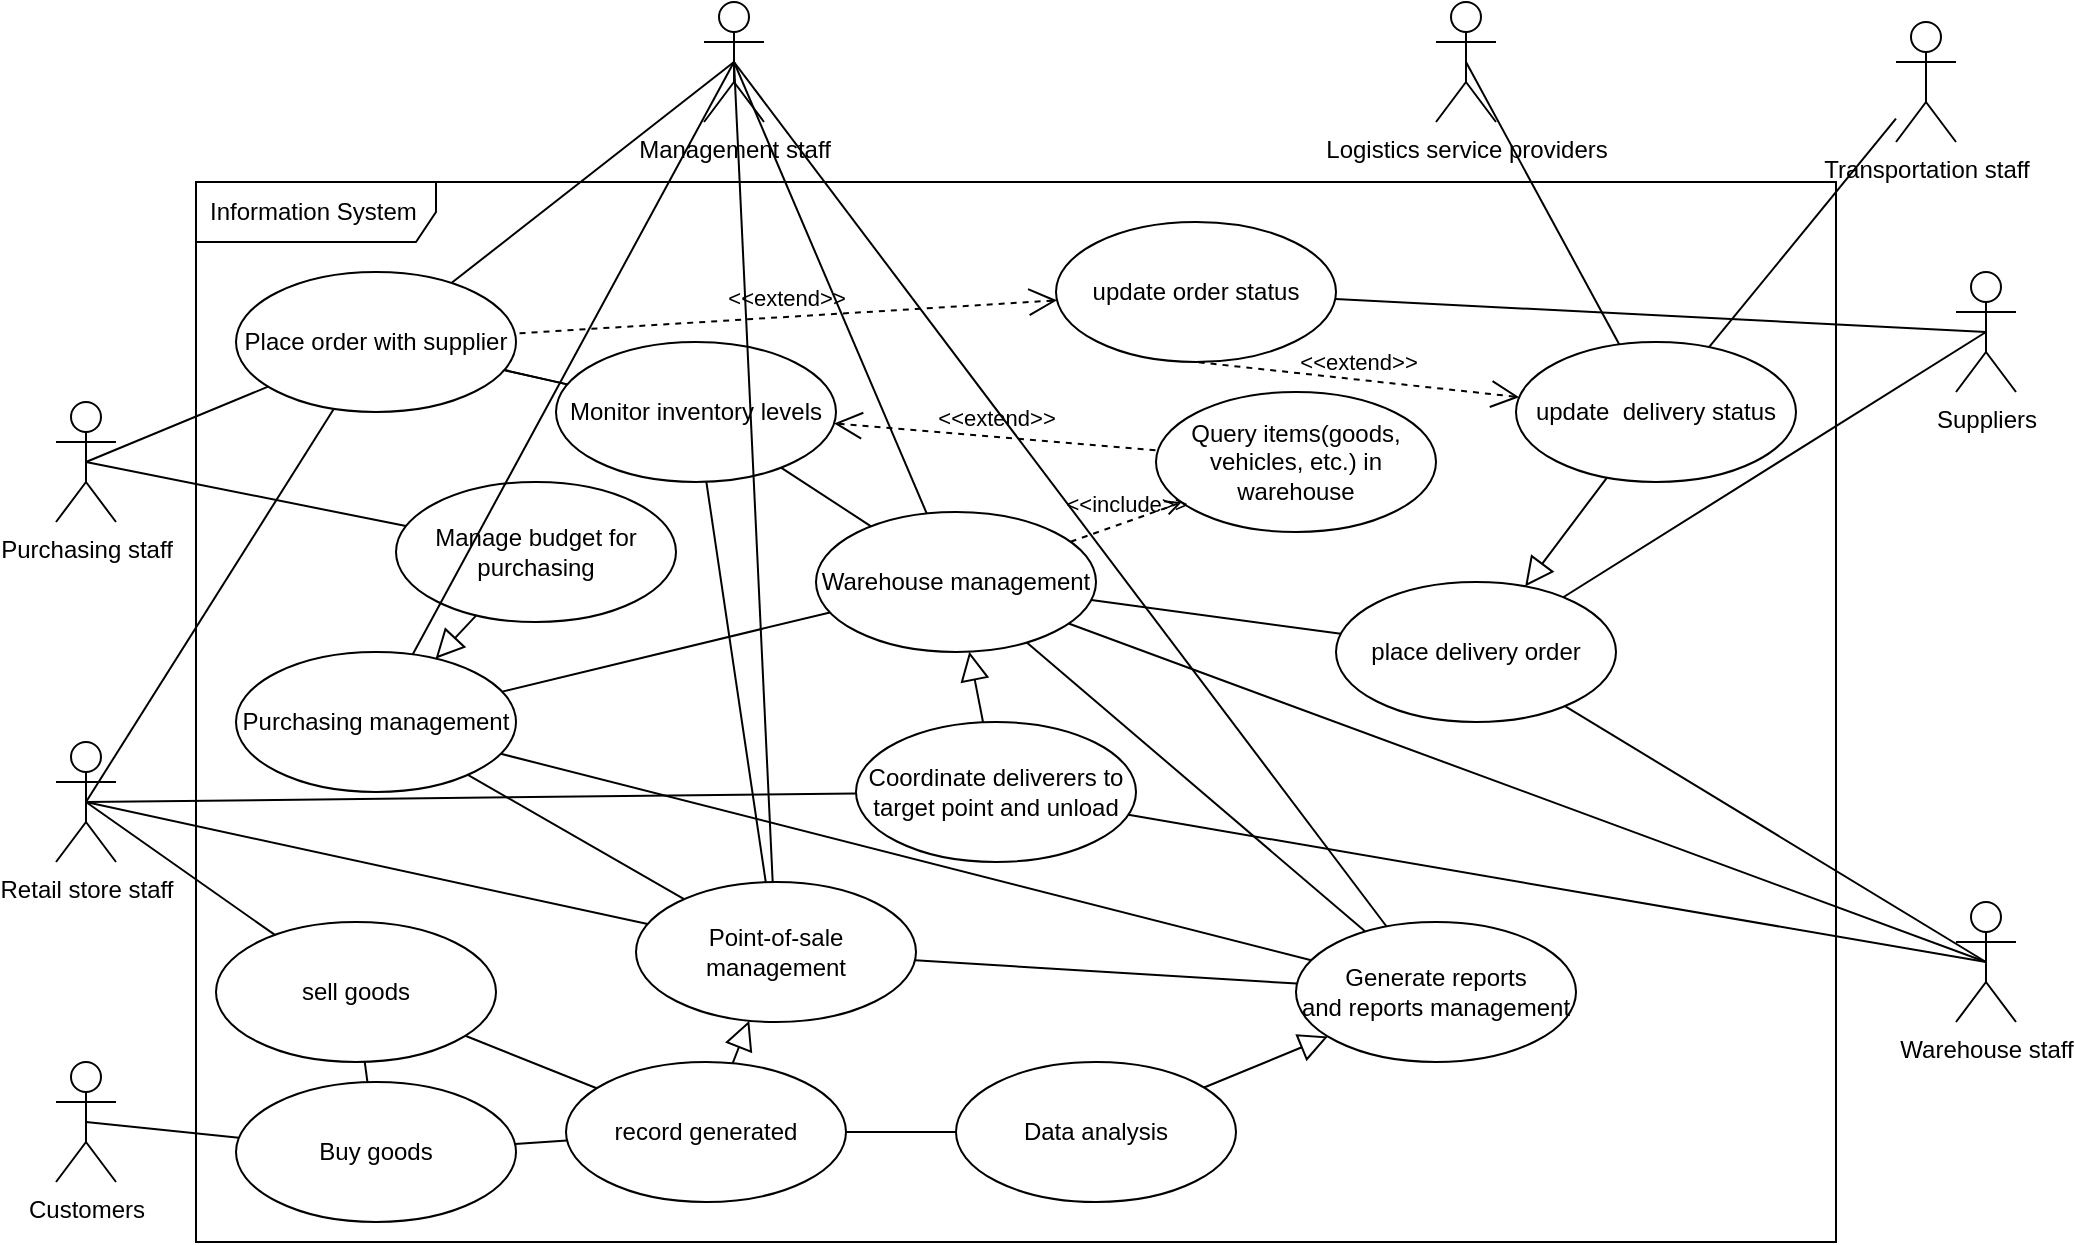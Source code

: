 <mxfile version="20.7.4" type="github">
  <diagram id="q8lrJHN0_lX7zr9bVeYU" name="第 1 页">
    <mxGraphModel dx="1630" dy="1062" grid="1" gridSize="10" guides="1" tooltips="1" connect="1" arrows="1" fold="1" page="1" pageScale="1" pageWidth="827" pageHeight="1169" math="0" shadow="0">
      <root>
        <mxCell id="0" />
        <mxCell id="1" parent="0" />
        <mxCell id="gO7EKcBsZObuPSxTVKp1-7" value="Information System" style="shape=umlFrame;whiteSpace=wrap;html=1;width=120;height=30;boundedLbl=1;verticalAlign=middle;align=left;spacingLeft=5;" parent="1" vertex="1">
          <mxGeometry x="100" y="110" width="820" height="530" as="geometry" />
        </mxCell>
        <mxCell id="gO7EKcBsZObuPSxTVKp1-1" value="Purchasing staff" style="shape=umlActor;verticalLabelPosition=bottom;verticalAlign=top;html=1;" parent="1" vertex="1">
          <mxGeometry x="30" y="220" width="30" height="60" as="geometry" />
        </mxCell>
        <mxCell id="gO7EKcBsZObuPSxTVKp1-2" value="Place order with supplier" style="ellipse;whiteSpace=wrap;html=1;" parent="1" vertex="1">
          <mxGeometry x="120" y="155" width="140" height="70" as="geometry" />
        </mxCell>
        <mxCell id="gO7EKcBsZObuPSxTVKp1-8" value="Transportation staff" style="shape=umlActor;verticalLabelPosition=bottom;verticalAlign=top;html=1;outlineConnect=0;" parent="1" vertex="1">
          <mxGeometry x="950" y="30" width="30" height="60" as="geometry" />
        </mxCell>
        <mxCell id="gO7EKcBsZObuPSxTVKp1-9" value="Warehouse staff" style="shape=umlActor;verticalLabelPosition=bottom;verticalAlign=top;html=1;outlineConnect=0;" parent="1" vertex="1">
          <mxGeometry x="980" y="470" width="30" height="60" as="geometry" />
        </mxCell>
        <mxCell id="gO7EKcBsZObuPSxTVKp1-10" value="Customers" style="shape=umlActor;verticalLabelPosition=bottom;verticalAlign=top;html=1;outlineConnect=0;" parent="1" vertex="1">
          <mxGeometry x="30" y="550" width="30" height="60" as="geometry" />
        </mxCell>
        <mxCell id="gO7EKcBsZObuPSxTVKp1-11" value="Retail store staff" style="shape=umlActor;verticalLabelPosition=bottom;verticalAlign=top;html=1;outlineConnect=0;" parent="1" vertex="1">
          <mxGeometry x="30" y="390" width="30" height="60" as="geometry" />
        </mxCell>
        <mxCell id="gO7EKcBsZObuPSxTVKp1-12" value="Suppliers" style="shape=umlActor;verticalLabelPosition=bottom;verticalAlign=top;html=1;outlineConnect=0;" parent="1" vertex="1">
          <mxGeometry x="980" y="155" width="30" height="60" as="geometry" />
        </mxCell>
        <mxCell id="gO7EKcBsZObuPSxTVKp1-23" value="" style="edgeStyle=none;html=1;endArrow=none;verticalAlign=bottom;rounded=0;exitX=0.5;exitY=0.5;exitDx=0;exitDy=0;exitPerimeter=0;" parent="1" source="gO7EKcBsZObuPSxTVKp1-1" target="gO7EKcBsZObuPSxTVKp1-2" edge="1">
          <mxGeometry width="160" relative="1" as="geometry">
            <mxPoint x="50" y="249.5" as="sourcePoint" />
            <mxPoint x="210" y="249.5" as="targetPoint" />
          </mxGeometry>
        </mxCell>
        <mxCell id="gO7EKcBsZObuPSxTVKp1-24" value="update order status" style="ellipse;whiteSpace=wrap;html=1;fillColor=rgb(255, 255, 255);" parent="1" vertex="1">
          <mxGeometry x="530" y="130" width="140" height="70" as="geometry" />
        </mxCell>
        <mxCell id="gO7EKcBsZObuPSxTVKp1-27" value="update&amp;nbsp; delivery status" style="ellipse;whiteSpace=wrap;html=1;fillColor=rgb(255, 255, 255);" parent="1" vertex="1">
          <mxGeometry x="760" y="190" width="140" height="70" as="geometry" />
        </mxCell>
        <mxCell id="gO7EKcBsZObuPSxTVKp1-29" value="&amp;lt;&amp;lt;extend&amp;gt;&amp;gt;" style="edgeStyle=none;html=1;startArrow=open;endArrow=none;startSize=12;verticalAlign=bottom;dashed=1;labelBackgroundColor=none;rounded=0;entryX=0.5;entryY=1;entryDx=0;entryDy=0;" parent="1" source="gO7EKcBsZObuPSxTVKp1-27" target="gO7EKcBsZObuPSxTVKp1-24" edge="1">
          <mxGeometry width="160" relative="1" as="geometry">
            <mxPoint x="673.33" y="290.456" as="sourcePoint" />
            <mxPoint x="540" y="260" as="targetPoint" />
          </mxGeometry>
        </mxCell>
        <mxCell id="gO7EKcBsZObuPSxTVKp1-30" value="Logistics service providers" style="shape=umlActor;verticalLabelPosition=bottom;verticalAlign=top;html=1;outlineConnect=0;" parent="1" vertex="1">
          <mxGeometry x="720" y="20" width="30" height="60" as="geometry" />
        </mxCell>
        <mxCell id="gO7EKcBsZObuPSxTVKp1-31" value="" style="edgeStyle=none;html=1;endArrow=none;verticalAlign=bottom;rounded=0;entryX=0.5;entryY=0.5;entryDx=0;entryDy=0;entryPerimeter=0;" parent="1" source="gO7EKcBsZObuPSxTVKp1-24" target="gO7EKcBsZObuPSxTVKp1-12" edge="1">
          <mxGeometry width="160" relative="1" as="geometry">
            <mxPoint x="20" y="160" as="sourcePoint" />
            <mxPoint x="180" y="160" as="targetPoint" />
          </mxGeometry>
        </mxCell>
        <mxCell id="gO7EKcBsZObuPSxTVKp1-32" value="Management staff" style="shape=umlActor;verticalLabelPosition=bottom;verticalAlign=top;html=1;outlineConnect=0;" parent="1" vertex="1">
          <mxGeometry x="354" y="20" width="30" height="60" as="geometry" />
        </mxCell>
        <mxCell id="gO7EKcBsZObuPSxTVKp1-35" value="" style="edgeStyle=none;html=1;endArrow=none;verticalAlign=bottom;rounded=0;exitX=0.5;exitY=0.5;exitDx=0;exitDy=0;exitPerimeter=0;" parent="1" source="gO7EKcBsZObuPSxTVKp1-32" target="gO7EKcBsZObuPSxTVKp1-2" edge="1">
          <mxGeometry width="160" relative="1" as="geometry">
            <mxPoint x="20" y="160" as="sourcePoint" />
            <mxPoint x="180" y="160" as="targetPoint" />
          </mxGeometry>
        </mxCell>
        <mxCell id="gO7EKcBsZObuPSxTVKp1-38" value="" style="edgeStyle=none;html=1;endArrow=none;verticalAlign=bottom;rounded=0;" parent="1" source="gO7EKcBsZObuPSxTVKp1-27" target="gO7EKcBsZObuPSxTVKp1-8" edge="1">
          <mxGeometry width="160" relative="1" as="geometry">
            <mxPoint x="20" y="160" as="sourcePoint" />
            <mxPoint x="180" y="160" as="targetPoint" />
          </mxGeometry>
        </mxCell>
        <mxCell id="gO7EKcBsZObuPSxTVKp1-39" value="" style="edgeStyle=none;html=1;endArrow=none;verticalAlign=bottom;rounded=0;exitX=0.5;exitY=0.5;exitDx=0;exitDy=0;exitPerimeter=0;" parent="1" source="gO7EKcBsZObuPSxTVKp1-30" target="gO7EKcBsZObuPSxTVKp1-27" edge="1">
          <mxGeometry width="160" relative="1" as="geometry">
            <mxPoint x="30" y="170" as="sourcePoint" />
            <mxPoint x="190" y="170" as="targetPoint" />
          </mxGeometry>
        </mxCell>
        <mxCell id="gO7EKcBsZObuPSxTVKp1-41" value="place delivery order" style="ellipse;whiteSpace=wrap;html=1;fillColor=rgb(255, 255, 255);" parent="1" vertex="1">
          <mxGeometry x="670" y="310" width="140" height="70" as="geometry" />
        </mxCell>
        <mxCell id="gO7EKcBsZObuPSxTVKp1-43" value="" style="edgeStyle=none;html=1;endArrow=none;verticalAlign=bottom;rounded=0;entryX=0.5;entryY=0.5;entryDx=0;entryDy=0;entryPerimeter=0;" parent="1" source="gO7EKcBsZObuPSxTVKp1-41" target="gO7EKcBsZObuPSxTVKp1-12" edge="1">
          <mxGeometry width="160" relative="1" as="geometry">
            <mxPoint x="629.605" y="263.712" as="sourcePoint" />
            <mxPoint x="920" y="270" as="targetPoint" />
          </mxGeometry>
        </mxCell>
        <mxCell id="gO7EKcBsZObuPSxTVKp1-44" value="Warehouse management" style="ellipse;whiteSpace=wrap;html=1;" parent="1" vertex="1">
          <mxGeometry x="410" y="275" width="140" height="70" as="geometry" />
        </mxCell>
        <mxCell id="gO7EKcBsZObuPSxTVKp1-45" value="" style="edgeStyle=none;html=1;endArrow=none;verticalAlign=bottom;rounded=0;startArrow=none;" parent="1" source="gO7EKcBsZObuPSxTVKp1-65" target="gO7EKcBsZObuPSxTVKp1-2" edge="1">
          <mxGeometry width="160" relative="1" as="geometry">
            <mxPoint x="20" y="160" as="sourcePoint" />
            <mxPoint x="180" y="160" as="targetPoint" />
          </mxGeometry>
        </mxCell>
        <mxCell id="gO7EKcBsZObuPSxTVKp1-46" value="Manage budget for purchasing" style="ellipse;whiteSpace=wrap;html=1;" parent="1" vertex="1">
          <mxGeometry x="200" y="260" width="140" height="70" as="geometry" />
        </mxCell>
        <mxCell id="gO7EKcBsZObuPSxTVKp1-40" value="" style="edgeStyle=none;html=1;endArrow=none;verticalAlign=bottom;rounded=0;exitX=0.5;exitY=0.5;exitDx=0;exitDy=0;exitPerimeter=0;" parent="1" source="gO7EKcBsZObuPSxTVKp1-11" target="gO7EKcBsZObuPSxTVKp1-2" edge="1">
          <mxGeometry width="160" relative="1" as="geometry">
            <mxPoint x="40" y="180" as="sourcePoint" />
            <mxPoint x="200" y="180" as="targetPoint" />
          </mxGeometry>
        </mxCell>
        <mxCell id="gO7EKcBsZObuPSxTVKp1-47" value="Purchasing management" style="ellipse;whiteSpace=wrap;html=1;" parent="1" vertex="1">
          <mxGeometry x="120" y="345" width="140" height="70" as="geometry" />
        </mxCell>
        <mxCell id="gO7EKcBsZObuPSxTVKp1-50" value="" style="edgeStyle=none;html=1;endArrow=block;endFill=0;endSize=12;verticalAlign=bottom;rounded=0;" parent="1" source="gO7EKcBsZObuPSxTVKp1-46" target="gO7EKcBsZObuPSxTVKp1-47" edge="1">
          <mxGeometry width="160" relative="1" as="geometry">
            <mxPoint x="310" y="470" as="sourcePoint" />
            <mxPoint x="470" y="470" as="targetPoint" />
          </mxGeometry>
        </mxCell>
        <mxCell id="gO7EKcBsZObuPSxTVKp1-51" value="" style="edgeStyle=none;html=1;endArrow=block;endFill=0;endSize=12;verticalAlign=bottom;rounded=0;" parent="1" source="gO7EKcBsZObuPSxTVKp1-27" target="gO7EKcBsZObuPSxTVKp1-41" edge="1">
          <mxGeometry width="160" relative="1" as="geometry">
            <mxPoint x="90" y="130" as="sourcePoint" />
            <mxPoint x="250" y="130" as="targetPoint" />
          </mxGeometry>
        </mxCell>
        <mxCell id="gO7EKcBsZObuPSxTVKp1-52" value="" style="edgeStyle=none;html=1;endArrow=none;verticalAlign=bottom;rounded=0;exitX=0.5;exitY=0.5;exitDx=0;exitDy=0;exitPerimeter=0;" parent="1" source="gO7EKcBsZObuPSxTVKp1-1" target="gO7EKcBsZObuPSxTVKp1-46" edge="1">
          <mxGeometry width="160" relative="1" as="geometry">
            <mxPoint x="20" y="160" as="sourcePoint" />
            <mxPoint x="180" y="160" as="targetPoint" />
          </mxGeometry>
        </mxCell>
        <mxCell id="gO7EKcBsZObuPSxTVKp1-54" value="Coordinate deliverers to target point and unload" style="ellipse;whiteSpace=wrap;html=1;" parent="1" vertex="1">
          <mxGeometry x="430" y="380" width="140" height="70" as="geometry" />
        </mxCell>
        <mxCell id="gO7EKcBsZObuPSxTVKp1-56" value="" style="edgeStyle=none;html=1;endArrow=block;endFill=0;endSize=12;verticalAlign=bottom;rounded=0;" parent="1" source="gO7EKcBsZObuPSxTVKp1-54" target="gO7EKcBsZObuPSxTVKp1-44" edge="1">
          <mxGeometry width="160" relative="1" as="geometry">
            <mxPoint x="80" y="120" as="sourcePoint" />
            <mxPoint x="240" y="120" as="targetPoint" />
          </mxGeometry>
        </mxCell>
        <mxCell id="gO7EKcBsZObuPSxTVKp1-57" value="" style="edgeStyle=none;html=1;endArrow=none;verticalAlign=bottom;rounded=0;entryX=0.5;entryY=0.5;entryDx=0;entryDy=0;entryPerimeter=0;" parent="1" source="gO7EKcBsZObuPSxTVKp1-41" target="gO7EKcBsZObuPSxTVKp1-9" edge="1">
          <mxGeometry width="160" relative="1" as="geometry">
            <mxPoint x="20" y="160" as="sourcePoint" />
            <mxPoint x="180" y="160" as="targetPoint" />
          </mxGeometry>
        </mxCell>
        <mxCell id="gO7EKcBsZObuPSxTVKp1-58" value="" style="edgeStyle=none;html=1;endArrow=none;verticalAlign=bottom;rounded=0;" parent="1" source="gO7EKcBsZObuPSxTVKp1-44" target="gO7EKcBsZObuPSxTVKp1-41" edge="1">
          <mxGeometry width="160" relative="1" as="geometry">
            <mxPoint x="20" y="160" as="sourcePoint" />
            <mxPoint x="180" y="160" as="targetPoint" />
          </mxGeometry>
        </mxCell>
        <mxCell id="gO7EKcBsZObuPSxTVKp1-60" value="" style="edgeStyle=none;html=1;endArrow=none;verticalAlign=bottom;rounded=0;entryX=0.5;entryY=0.5;entryDx=0;entryDy=0;entryPerimeter=0;" parent="1" source="gO7EKcBsZObuPSxTVKp1-54" target="gO7EKcBsZObuPSxTVKp1-9" edge="1">
          <mxGeometry width="160" relative="1" as="geometry">
            <mxPoint x="20" y="160" as="sourcePoint" />
            <mxPoint x="180" y="160" as="targetPoint" />
          </mxGeometry>
        </mxCell>
        <mxCell id="gO7EKcBsZObuPSxTVKp1-62" value="Query items(goods, vehicles, etc.) in warehouse" style="ellipse;whiteSpace=wrap;html=1;" parent="1" vertex="1">
          <mxGeometry x="580" y="215" width="140" height="70" as="geometry" />
        </mxCell>
        <mxCell id="gO7EKcBsZObuPSxTVKp1-63" value="&amp;lt;&amp;lt;include&amp;gt;&amp;gt;" style="edgeStyle=none;html=1;endArrow=open;verticalAlign=bottom;dashed=1;labelBackgroundColor=none;rounded=0;" parent="1" source="gO7EKcBsZObuPSxTVKp1-44" target="gO7EKcBsZObuPSxTVKp1-62" edge="1">
          <mxGeometry width="160" relative="1" as="geometry">
            <mxPoint x="620" y="160" as="sourcePoint" />
            <mxPoint x="780" y="160" as="targetPoint" />
          </mxGeometry>
        </mxCell>
        <mxCell id="gO7EKcBsZObuPSxTVKp1-25" value="&amp;lt;&amp;lt;extend&amp;gt;&amp;gt;" style="edgeStyle=none;html=1;startArrow=open;endArrow=none;startSize=12;verticalAlign=bottom;dashed=1;labelBackgroundColor=none;rounded=0;" parent="1" source="gO7EKcBsZObuPSxTVKp1-24" target="gO7EKcBsZObuPSxTVKp1-2" edge="1">
          <mxGeometry width="160" relative="1" as="geometry">
            <mxPoint x="430" y="160" as="sourcePoint" />
            <mxPoint x="590" y="160" as="targetPoint" />
          </mxGeometry>
        </mxCell>
        <mxCell id="gO7EKcBsZObuPSxTVKp1-67" value="&amp;lt;&amp;lt;extend&amp;gt;&amp;gt;" style="edgeStyle=none;html=1;startArrow=open;endArrow=none;startSize=12;verticalAlign=bottom;dashed=1;labelBackgroundColor=none;rounded=0;" parent="1" source="gO7EKcBsZObuPSxTVKp1-65" target="gO7EKcBsZObuPSxTVKp1-62" edge="1">
          <mxGeometry width="160" relative="1" as="geometry">
            <mxPoint x="640.943" y="170.727" as="sourcePoint" />
            <mxPoint x="299.048" y="199.246" as="targetPoint" />
          </mxGeometry>
        </mxCell>
        <mxCell id="gO7EKcBsZObuPSxTVKp1-68" value="" style="edgeStyle=none;html=1;endArrow=none;verticalAlign=bottom;rounded=0;" parent="1" source="gO7EKcBsZObuPSxTVKp1-65" target="gO7EKcBsZObuPSxTVKp1-2" edge="1">
          <mxGeometry width="160" relative="1" as="geometry">
            <mxPoint x="468.135" y="268.624" as="sourcePoint" />
            <mxPoint x="291.765" y="221.471" as="targetPoint" />
          </mxGeometry>
        </mxCell>
        <mxCell id="gO7EKcBsZObuPSxTVKp1-65" value="Monitor inventory levels" style="ellipse;whiteSpace=wrap;html=1;" parent="1" vertex="1">
          <mxGeometry x="280" y="190" width="140" height="70" as="geometry" />
        </mxCell>
        <mxCell id="gO7EKcBsZObuPSxTVKp1-69" value="" style="edgeStyle=none;html=1;endArrow=none;verticalAlign=bottom;rounded=0;" parent="1" source="gO7EKcBsZObuPSxTVKp1-44" target="gO7EKcBsZObuPSxTVKp1-65" edge="1">
          <mxGeometry width="160" relative="1" as="geometry">
            <mxPoint x="458.135" y="258.624" as="sourcePoint" />
            <mxPoint x="281.765" y="211.471" as="targetPoint" />
          </mxGeometry>
        </mxCell>
        <mxCell id="gO7EKcBsZObuPSxTVKp1-70" value="Generate reports&lt;br&gt;and reports management" style="ellipse;whiteSpace=wrap;html=1;" parent="1" vertex="1">
          <mxGeometry x="650" y="480" width="140" height="70" as="geometry" />
        </mxCell>
        <mxCell id="gO7EKcBsZObuPSxTVKp1-71" value="" style="edgeStyle=none;html=1;endArrow=none;verticalAlign=bottom;rounded=0;" parent="1" source="gO7EKcBsZObuPSxTVKp1-44" target="gO7EKcBsZObuPSxTVKp1-70" edge="1">
          <mxGeometry width="160" relative="1" as="geometry">
            <mxPoint x="545" y="404" as="sourcePoint" />
            <mxPoint x="705" y="404" as="targetPoint" />
          </mxGeometry>
        </mxCell>
        <mxCell id="gO7EKcBsZObuPSxTVKp1-72" value="" style="edgeStyle=none;html=1;endArrow=none;verticalAlign=bottom;rounded=0;" parent="1" source="gO7EKcBsZObuPSxTVKp1-47" target="gO7EKcBsZObuPSxTVKp1-70" edge="1">
          <mxGeometry width="160" relative="1" as="geometry">
            <mxPoint x="390" y="594" as="sourcePoint" />
            <mxPoint x="550" y="594" as="targetPoint" />
          </mxGeometry>
        </mxCell>
        <mxCell id="gO7EKcBsZObuPSxTVKp1-73" value="Buy goods" style="ellipse;whiteSpace=wrap;html=1;" parent="1" vertex="1">
          <mxGeometry x="120" y="560" width="140" height="70" as="geometry" />
        </mxCell>
        <mxCell id="gO7EKcBsZObuPSxTVKp1-74" value="" style="edgeStyle=none;html=1;endArrow=none;verticalAlign=bottom;rounded=0;exitX=0.5;exitY=0.5;exitDx=0;exitDy=0;exitPerimeter=0;" parent="1" source="gO7EKcBsZObuPSxTVKp1-10" target="gO7EKcBsZObuPSxTVKp1-73" edge="1">
          <mxGeometry width="160" relative="1" as="geometry">
            <mxPoint x="50" y="570" as="sourcePoint" />
            <mxPoint x="210" y="570" as="targetPoint" />
          </mxGeometry>
        </mxCell>
        <mxCell id="gO7EKcBsZObuPSxTVKp1-61" value="" style="edgeStyle=none;html=1;endArrow=none;verticalAlign=bottom;rounded=0;entryX=0.5;entryY=0.5;entryDx=0;entryDy=0;entryPerimeter=0;startArrow=none;" parent="1" source="gO7EKcBsZObuPSxTVKp1-75" target="gO7EKcBsZObuPSxTVKp1-11" edge="1">
          <mxGeometry width="160" relative="1" as="geometry">
            <mxPoint x="30" y="170" as="sourcePoint" />
            <mxPoint x="190" y="170" as="targetPoint" />
          </mxGeometry>
        </mxCell>
        <mxCell id="gO7EKcBsZObuPSxTVKp1-75" value="sell goods" style="ellipse;whiteSpace=wrap;html=1;" parent="1" vertex="1">
          <mxGeometry x="110" y="480" width="140" height="70" as="geometry" />
        </mxCell>
        <mxCell id="gO7EKcBsZObuPSxTVKp1-76" value="" style="edgeStyle=none;html=1;endArrow=none;verticalAlign=bottom;rounded=0;entryX=0.5;entryY=0.5;entryDx=0;entryDy=0;entryPerimeter=0;" parent="1" source="gO7EKcBsZObuPSxTVKp1-54" target="gO7EKcBsZObuPSxTVKp1-11" edge="1">
          <mxGeometry width="160" relative="1" as="geometry">
            <mxPoint x="420.018" y="424.214" as="sourcePoint" />
            <mxPoint x="45" y="420" as="targetPoint" />
          </mxGeometry>
        </mxCell>
        <mxCell id="gO7EKcBsZObuPSxTVKp1-77" value="" style="edgeStyle=none;html=1;endArrow=none;verticalAlign=bottom;rounded=0;" parent="1" source="gO7EKcBsZObuPSxTVKp1-73" target="gO7EKcBsZObuPSxTVKp1-75" edge="1">
          <mxGeometry width="160" relative="1" as="geometry">
            <mxPoint x="430.018" y="434.214" as="sourcePoint" />
            <mxPoint x="55" y="430" as="targetPoint" />
          </mxGeometry>
        </mxCell>
        <mxCell id="gO7EKcBsZObuPSxTVKp1-78" value="record generated" style="ellipse;whiteSpace=wrap;html=1;" parent="1" vertex="1">
          <mxGeometry x="285" y="550" width="140" height="70" as="geometry" />
        </mxCell>
        <mxCell id="gO7EKcBsZObuPSxTVKp1-80" value="" style="edgeStyle=none;html=1;endArrow=block;endFill=0;endSize=12;verticalAlign=bottom;rounded=0;" parent="1" source="gO7EKcBsZObuPSxTVKp1-78" target="gO7EKcBsZObuPSxTVKp1-84" edge="1">
          <mxGeometry width="160" relative="1" as="geometry">
            <mxPoint x="180" y="40" as="sourcePoint" />
            <mxPoint x="280" y="60" as="targetPoint" />
          </mxGeometry>
        </mxCell>
        <mxCell id="gO7EKcBsZObuPSxTVKp1-81" value="" style="edgeStyle=none;html=1;endArrow=none;verticalAlign=bottom;rounded=0;" parent="1" source="gO7EKcBsZObuPSxTVKp1-75" target="gO7EKcBsZObuPSxTVKp1-78" edge="1">
          <mxGeometry width="160" relative="1" as="geometry">
            <mxPoint x="130" y="10" as="sourcePoint" />
            <mxPoint x="290" y="10" as="targetPoint" />
          </mxGeometry>
        </mxCell>
        <mxCell id="gO7EKcBsZObuPSxTVKp1-82" value="" style="edgeStyle=none;html=1;endArrow=none;verticalAlign=bottom;rounded=0;" parent="1" source="gO7EKcBsZObuPSxTVKp1-73" target="gO7EKcBsZObuPSxTVKp1-78" edge="1">
          <mxGeometry width="160" relative="1" as="geometry">
            <mxPoint x="259.497" y="469.749" as="sourcePoint" />
            <mxPoint x="320.503" y="500.251" as="targetPoint" />
          </mxGeometry>
        </mxCell>
        <mxCell id="gO7EKcBsZObuPSxTVKp1-84" value="Point-of-sale management" style="ellipse;whiteSpace=wrap;html=1;" parent="1" vertex="1">
          <mxGeometry x="320" y="460" width="140" height="70" as="geometry" />
        </mxCell>
        <mxCell id="gO7EKcBsZObuPSxTVKp1-85" value="" style="edgeStyle=none;html=1;endArrow=none;verticalAlign=bottom;rounded=0;" parent="1" source="gO7EKcBsZObuPSxTVKp1-84" target="gO7EKcBsZObuPSxTVKp1-70" edge="1">
          <mxGeometry width="160" relative="1" as="geometry">
            <mxPoint x="510" y="500" as="sourcePoint" />
            <mxPoint x="670" y="500" as="targetPoint" />
          </mxGeometry>
        </mxCell>
        <mxCell id="gO7EKcBsZObuPSxTVKp1-86" value="Data analysis" style="ellipse;whiteSpace=wrap;html=1;" parent="1" vertex="1">
          <mxGeometry x="480" y="550" width="140" height="70" as="geometry" />
        </mxCell>
        <mxCell id="gO7EKcBsZObuPSxTVKp1-59" value="" style="edgeStyle=none;html=1;endArrow=none;verticalAlign=bottom;rounded=0;exitX=0.5;exitY=0.5;exitDx=0;exitDy=0;exitPerimeter=0;" parent="1" source="gO7EKcBsZObuPSxTVKp1-9" target="gO7EKcBsZObuPSxTVKp1-44" edge="1">
          <mxGeometry width="160" relative="1" as="geometry">
            <mxPoint x="20" y="160" as="sourcePoint" />
            <mxPoint x="180" y="160" as="targetPoint" />
          </mxGeometry>
        </mxCell>
        <mxCell id="gO7EKcBsZObuPSxTVKp1-87" value="" style="edgeStyle=none;html=1;endArrow=block;endFill=0;endSize=12;verticalAlign=bottom;rounded=0;" parent="1" source="gO7EKcBsZObuPSxTVKp1-86" target="gO7EKcBsZObuPSxTVKp1-70" edge="1">
          <mxGeometry width="160" relative="1" as="geometry">
            <mxPoint x="496.504" y="380.044" as="sourcePoint" />
            <mxPoint x="493.679" y="354.952" as="targetPoint" />
          </mxGeometry>
        </mxCell>
        <mxCell id="gO7EKcBsZObuPSxTVKp1-88" value="" style="edgeStyle=none;html=1;endArrow=none;verticalAlign=bottom;rounded=0;" parent="1" source="gO7EKcBsZObuPSxTVKp1-84" target="gO7EKcBsZObuPSxTVKp1-65" edge="1">
          <mxGeometry width="160" relative="1" as="geometry">
            <mxPoint x="448.393" y="291.854" as="sourcePoint" />
            <mxPoint x="421.395" y="273.224" as="targetPoint" />
          </mxGeometry>
        </mxCell>
        <mxCell id="gO7EKcBsZObuPSxTVKp1-89" value="" style="edgeStyle=none;html=1;endArrow=none;verticalAlign=bottom;rounded=0;entryX=0.5;entryY=0.5;entryDx=0;entryDy=0;entryPerimeter=0;startArrow=none;" parent="1" source="gO7EKcBsZObuPSxTVKp1-84" target="gO7EKcBsZObuPSxTVKp1-11" edge="1">
          <mxGeometry width="160" relative="1" as="geometry">
            <mxPoint x="141.275" y="438.349" as="sourcePoint" />
            <mxPoint x="55" y="430" as="targetPoint" />
          </mxGeometry>
        </mxCell>
        <mxCell id="gO7EKcBsZObuPSxTVKp1-90" value="" style="edgeStyle=none;html=1;endArrow=none;verticalAlign=bottom;rounded=0;" parent="1" source="gO7EKcBsZObuPSxTVKp1-84" target="gO7EKcBsZObuPSxTVKp1-47" edge="1">
          <mxGeometry width="160" relative="1" as="geometry">
            <mxPoint x="520.839" y="540.946" as="sourcePoint" />
            <mxPoint x="396.199" y="279.05" as="targetPoint" />
          </mxGeometry>
        </mxCell>
        <mxCell id="gO7EKcBsZObuPSxTVKp1-91" value="" style="edgeStyle=none;html=1;endArrow=none;verticalAlign=bottom;rounded=0;exitX=0.5;exitY=0.5;exitDx=0;exitDy=0;exitPerimeter=0;" parent="1" source="gO7EKcBsZObuPSxTVKp1-32" target="gO7EKcBsZObuPSxTVKp1-47" edge="1">
          <mxGeometry width="160" relative="1" as="geometry">
            <mxPoint x="365" y="70" as="sourcePoint" />
            <mxPoint x="261.305" y="173.695" as="targetPoint" />
          </mxGeometry>
        </mxCell>
        <mxCell id="gO7EKcBsZObuPSxTVKp1-92" value="" style="edgeStyle=none;html=1;endArrow=none;verticalAlign=bottom;rounded=0;" parent="1" source="gO7EKcBsZObuPSxTVKp1-86" target="gO7EKcBsZObuPSxTVKp1-78" edge="1">
          <mxGeometry width="160" relative="1" as="geometry">
            <mxPoint x="365" y="70" as="sourcePoint" />
            <mxPoint x="261.305" y="173.695" as="targetPoint" />
          </mxGeometry>
        </mxCell>
        <mxCell id="gO7EKcBsZObuPSxTVKp1-93" value="" style="edgeStyle=none;html=1;endArrow=none;verticalAlign=bottom;rounded=0;" parent="1" source="gO7EKcBsZObuPSxTVKp1-47" target="gO7EKcBsZObuPSxTVKp1-44" edge="1">
          <mxGeometry width="160" relative="1" as="geometry">
            <mxPoint x="55" y="430" as="sourcePoint" />
            <mxPoint x="204.629" y="237.62" as="targetPoint" />
          </mxGeometry>
        </mxCell>
        <mxCell id="gO7EKcBsZObuPSxTVKp1-96" value="" style="edgeStyle=none;html=1;endArrow=none;verticalAlign=bottom;rounded=0;exitX=0.5;exitY=0.5;exitDx=0;exitDy=0;exitPerimeter=0;" parent="1" source="gO7EKcBsZObuPSxTVKp1-32" target="gO7EKcBsZObuPSxTVKp1-84" edge="1">
          <mxGeometry width="160" relative="1" as="geometry">
            <mxPoint x="350" y="99.091" as="sourcePoint" />
            <mxPoint x="217.475" y="356.108" as="targetPoint" />
          </mxGeometry>
        </mxCell>
        <mxCell id="gO7EKcBsZObuPSxTVKp1-97" value="" style="edgeStyle=none;html=1;endArrow=none;verticalAlign=bottom;rounded=0;exitX=0.5;exitY=0.5;exitDx=0;exitDy=0;exitPerimeter=0;" parent="1" source="gO7EKcBsZObuPSxTVKp1-32" target="gO7EKcBsZObuPSxTVKp1-44" edge="1">
          <mxGeometry width="160" relative="1" as="geometry">
            <mxPoint x="365" y="70" as="sourcePoint" />
            <mxPoint x="397.186" y="470.028" as="targetPoint" />
          </mxGeometry>
        </mxCell>
        <mxCell id="gO7EKcBsZObuPSxTVKp1-98" value="" style="edgeStyle=none;html=1;endArrow=none;verticalAlign=bottom;rounded=0;exitX=0.5;exitY=0.5;exitDx=0;exitDy=0;exitPerimeter=0;" parent="1" source="gO7EKcBsZObuPSxTVKp1-32" target="gO7EKcBsZObuPSxTVKp1-70" edge="1">
          <mxGeometry width="160" relative="1" as="geometry">
            <mxPoint x="440" y="10" as="sourcePoint" />
            <mxPoint x="478.312" y="285.491" as="targetPoint" />
          </mxGeometry>
        </mxCell>
      </root>
    </mxGraphModel>
  </diagram>
</mxfile>
